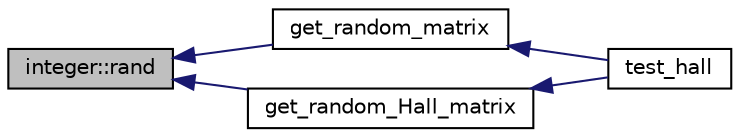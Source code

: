 digraph "integer::rand"
{
  edge [fontname="Helvetica",fontsize="10",labelfontname="Helvetica",labelfontsize="10"];
  node [fontname="Helvetica",fontsize="10",shape=record];
  rankdir="LR";
  Node1814 [label="integer::rand",height=0.2,width=0.4,color="black", fillcolor="grey75", style="filled", fontcolor="black"];
  Node1814 -> Node1815 [dir="back",color="midnightblue",fontsize="10",style="solid",fontname="Helvetica"];
  Node1815 [label="get_random_matrix",height=0.2,width=0.4,color="black", fillcolor="white", style="filled",URL="$d5/d3f/test_8_c.html#aff32612e997c6abf4b6f22b9185b0e67"];
  Node1815 -> Node1816 [dir="back",color="midnightblue",fontsize="10",style="solid",fontname="Helvetica"];
  Node1816 [label="test_hall",height=0.2,width=0.4,color="black", fillcolor="white", style="filled",URL="$d5/d3f/test_8_c.html#a757609870ae7ab0f1d0073415822d19f"];
  Node1814 -> Node1817 [dir="back",color="midnightblue",fontsize="10",style="solid",fontname="Helvetica"];
  Node1817 [label="get_random_Hall_matrix",height=0.2,width=0.4,color="black", fillcolor="white", style="filled",URL="$d5/d3f/test_8_c.html#a9068e33586261a19e71ea3cc6355e910"];
  Node1817 -> Node1816 [dir="back",color="midnightblue",fontsize="10",style="solid",fontname="Helvetica"];
}
